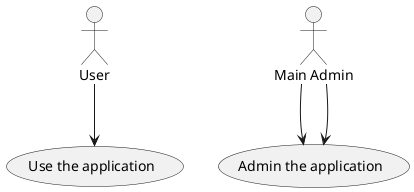 @startuml
:User: --> (Use)
"Main Admin" as Admin
"Use the application" as (Use)
Admin --> (Admin the application)
Admin --> (Admin the application)
@enduml
